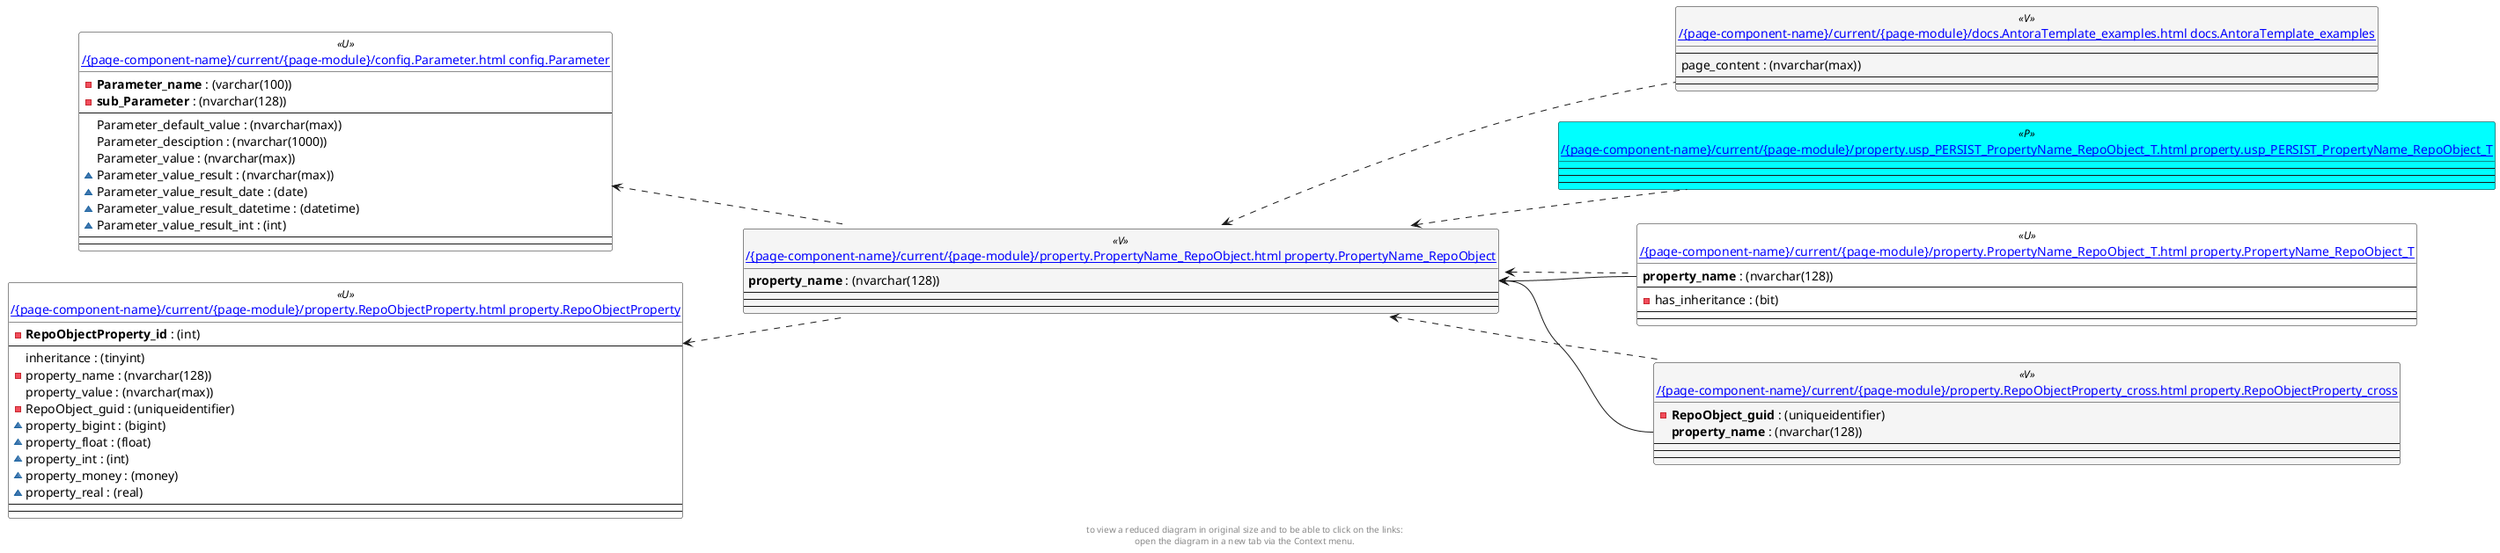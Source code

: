 @startuml
left to right direction
'top to bottom direction
hide circle
'avoide "." issues:
set namespaceSeparator none


skinparam class {
  BackgroundColor White
  BackgroundColor<<FN>> Yellow
  BackgroundColor<<FS>> Yellow
  BackgroundColor<<FT>> LightGray
  BackgroundColor<<IF>> Yellow
  BackgroundColor<<IS>> Yellow
  BackgroundColor<<P>> Aqua
  BackgroundColor<<PC>> Aqua
  BackgroundColor<<SN>> Yellow
  BackgroundColor<<SO>> SlateBlue
  BackgroundColor<<TF>> LightGray
  BackgroundColor<<TR>> Tomato
  BackgroundColor<<U>> White
  BackgroundColor<<V>> WhiteSmoke
  BackgroundColor<<X>> Aqua
}


entity "[[{site-url}/{page-component-name}/current/{page-module}/config.Parameter.html config.Parameter]]" as config.Parameter << U >> {
  - **Parameter_name** : (varchar(100))
  - **sub_Parameter** : (nvarchar(128))
  --
  Parameter_default_value : (nvarchar(max))
  Parameter_desciption : (nvarchar(1000))
  Parameter_value : (nvarchar(max))
  ~ Parameter_value_result : (nvarchar(max))
  ~ Parameter_value_result_date : (date)
  ~ Parameter_value_result_datetime : (datetime)
  ~ Parameter_value_result_int : (int)
  --
  --
}

entity "[[{site-url}/{page-component-name}/current/{page-module}/docs.AntoraTemplate_examples.html docs.AntoraTemplate_examples]]" as docs.AntoraTemplate_examples << V >> {
  --
  page_content : (nvarchar(max))
  --
  --
}

entity "[[{site-url}/{page-component-name}/current/{page-module}/property.PropertyName_RepoObject.html property.PropertyName_RepoObject]]" as property.PropertyName_RepoObject << V >> {
  **property_name** : (nvarchar(128))
  --
  --
  --
}

entity "[[{site-url}/{page-component-name}/current/{page-module}/property.PropertyName_RepoObject_T.html property.PropertyName_RepoObject_T]]" as property.PropertyName_RepoObject_T << U >> {
  **property_name** : (nvarchar(128))
  --
  - has_inheritance : (bit)
  --
  --
}

entity "[[{site-url}/{page-component-name}/current/{page-module}/property.RepoObjectProperty.html property.RepoObjectProperty]]" as property.RepoObjectProperty << U >> {
  - **RepoObjectProperty_id** : (int)
  --
  inheritance : (tinyint)
  - property_name : (nvarchar(128))
  property_value : (nvarchar(max))
  - RepoObject_guid : (uniqueidentifier)
  ~ property_bigint : (bigint)
  ~ property_float : (float)
  ~ property_int : (int)
  ~ property_money : (money)
  ~ property_real : (real)
  --
  --
}

entity "[[{site-url}/{page-component-name}/current/{page-module}/property.RepoObjectProperty_cross.html property.RepoObjectProperty_cross]]" as property.RepoObjectProperty_cross << V >> {
  - **RepoObject_guid** : (uniqueidentifier)
  **property_name** : (nvarchar(128))
  --
  --
  --
}

entity "[[{site-url}/{page-component-name}/current/{page-module}/property.usp_PERSIST_PropertyName_RepoObject_T.html property.usp_PERSIST_PropertyName_RepoObject_T]]" as property.usp_PERSIST_PropertyName_RepoObject_T << P >> {
  --
  --
  --
}

config.Parameter <.. property.PropertyName_RepoObject
property.PropertyName_RepoObject <.. property.RepoObjectProperty_cross
property.PropertyName_RepoObject <.. docs.AntoraTemplate_examples
property.PropertyName_RepoObject <.. property.PropertyName_RepoObject_T
property.PropertyName_RepoObject <.. property.usp_PERSIST_PropertyName_RepoObject_T
property.RepoObjectProperty <.. property.PropertyName_RepoObject
property.PropertyName_RepoObject::property_name <-- property.RepoObjectProperty_cross::property_name
property.PropertyName_RepoObject::property_name <-- property.PropertyName_RepoObject_T::property_name
footer
to view a reduced diagram in original size and to be able to click on the links:
open the diagram in a new tab via the Context menu.
end footer

@enduml

